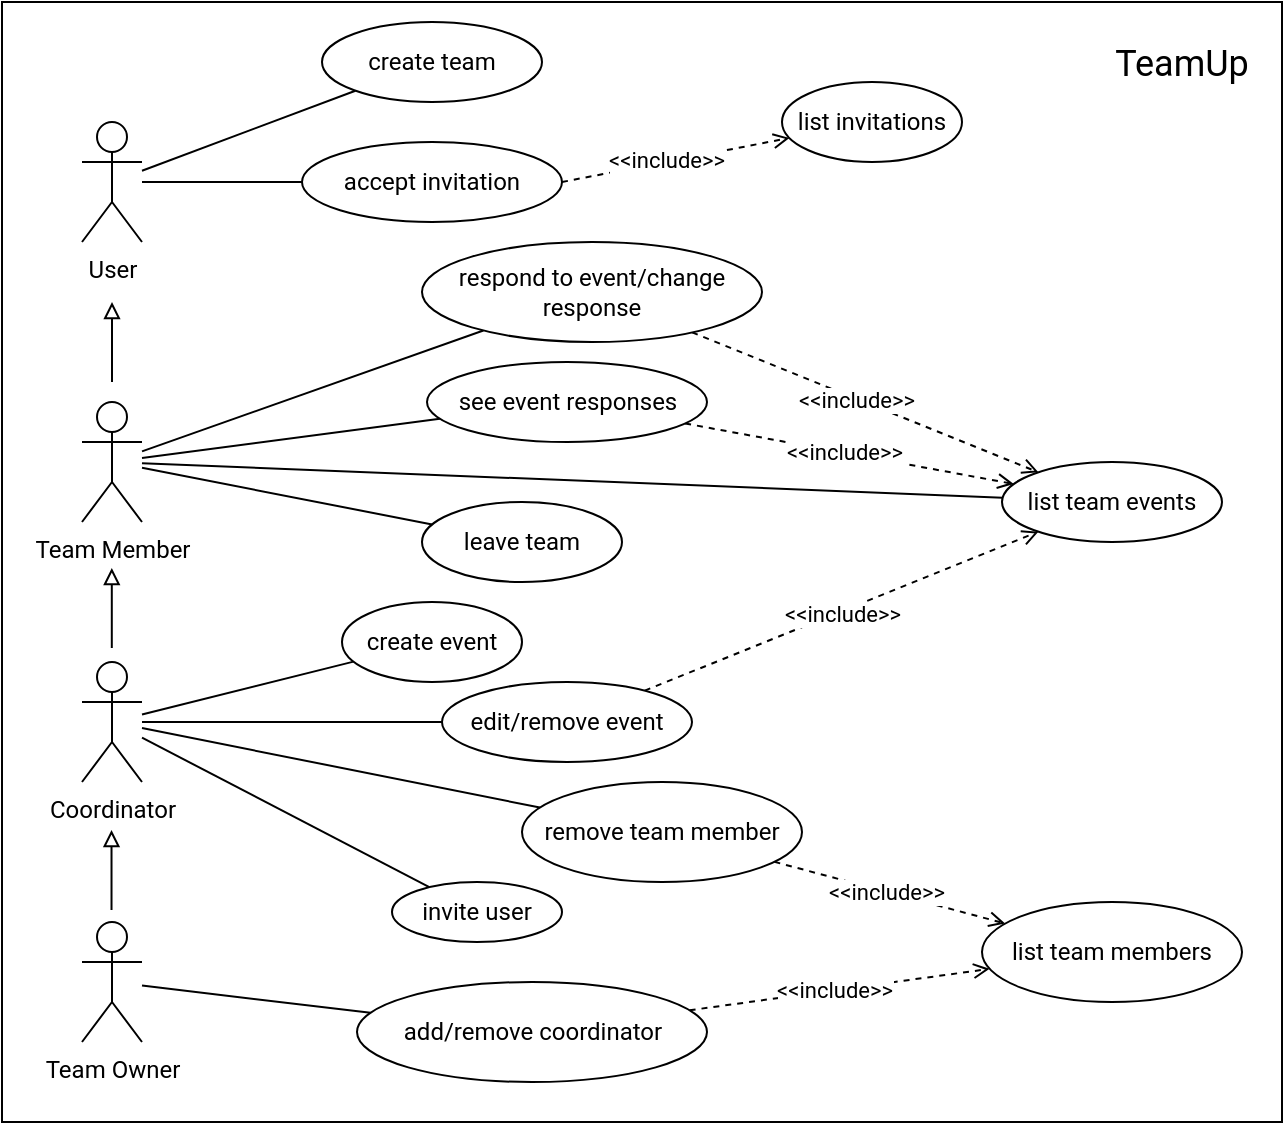 <mxfile version="22.1.21" type="device">
  <diagram name="Page-1" id="GiFJpv1LJOWrHbq2J2IE">
    <mxGraphModel dx="1434" dy="746" grid="1" gridSize="10" guides="1" tooltips="1" connect="1" arrows="1" fold="1" page="1" pageScale="1" pageWidth="850" pageHeight="1100" math="0" shadow="0">
      <root>
        <mxCell id="0" />
        <mxCell id="1" parent="0" />
        <mxCell id="nmK-KXTTSfNpZFvq1lxC-57" value="" style="rounded=0;whiteSpace=wrap;html=1;fontFamily=Roboto;fontSource=https%3A%2F%2Ffonts.googleapis.com%2Fcss%3Ffamily%3DRoboto;fontSize=11;fontColor=default;" parent="1" vertex="1">
          <mxGeometry x="100" y="190" width="640" height="560" as="geometry" />
        </mxCell>
        <mxCell id="nmK-KXTTSfNpZFvq1lxC-13" style="edgeStyle=none;shape=connector;rounded=0;orthogonalLoop=1;jettySize=auto;html=1;labelBackgroundColor=default;strokeColor=default;align=center;verticalAlign=middle;fontFamily=Roboto;fontSource=https%3A%2F%2Ffonts.googleapis.com%2Fcss%3Ffamily%3DRoboto;fontSize=11;fontColor=default;endArrow=none;endFill=0;" parent="1" source="nmK-KXTTSfNpZFvq1lxC-1" target="nmK-KXTTSfNpZFvq1lxC-9" edge="1">
          <mxGeometry relative="1" as="geometry" />
        </mxCell>
        <mxCell id="nmK-KXTTSfNpZFvq1lxC-1" value="Team Owner" style="shape=umlActor;verticalLabelPosition=bottom;verticalAlign=top;html=1;outlineConnect=0;fontFamily=Roboto;fontSource=https%3A%2F%2Ffonts.googleapis.com%2Fcss%3Ffamily%3DRoboto;" parent="1" vertex="1">
          <mxGeometry x="140" y="650" width="30" height="60" as="geometry" />
        </mxCell>
        <mxCell id="nmK-KXTTSfNpZFvq1lxC-5" style="rounded=0;orthogonalLoop=1;jettySize=auto;html=1;endArrow=none;endFill=0;fontFamily=Roboto;fontSource=https%3A%2F%2Ffonts.googleapis.com%2Fcss%3Ffamily%3DRoboto;" parent="1" source="nmK-KXTTSfNpZFvq1lxC-2" target="nmK-KXTTSfNpZFvq1lxC-4" edge="1">
          <mxGeometry relative="1" as="geometry" />
        </mxCell>
        <mxCell id="nmK-KXTTSfNpZFvq1lxC-15" style="edgeStyle=none;shape=connector;rounded=0;orthogonalLoop=1;jettySize=auto;html=1;labelBackgroundColor=default;strokeColor=default;align=center;verticalAlign=middle;fontFamily=Roboto;fontSource=https%3A%2F%2Ffonts.googleapis.com%2Fcss%3Ffamily%3DRoboto;fontSize=11;fontColor=default;endArrow=none;endFill=0;" parent="1" source="nmK-KXTTSfNpZFvq1lxC-2" target="nmK-KXTTSfNpZFvq1lxC-14" edge="1">
          <mxGeometry relative="1" as="geometry" />
        </mxCell>
        <mxCell id="nmK-KXTTSfNpZFvq1lxC-39" style="edgeStyle=none;shape=connector;rounded=0;orthogonalLoop=1;jettySize=auto;html=1;labelBackgroundColor=default;strokeColor=default;align=center;verticalAlign=middle;fontFamily=Roboto;fontSource=https%3A%2F%2Ffonts.googleapis.com%2Fcss%3Ffamily%3DRoboto;fontSize=11;fontColor=default;endArrow=none;endFill=0;" parent="1" source="nmK-KXTTSfNpZFvq1lxC-2" target="nmK-KXTTSfNpZFvq1lxC-37" edge="1">
          <mxGeometry relative="1" as="geometry" />
        </mxCell>
        <mxCell id="nmK-KXTTSfNpZFvq1lxC-41" style="edgeStyle=none;shape=connector;rounded=0;orthogonalLoop=1;jettySize=auto;html=1;labelBackgroundColor=default;strokeColor=default;align=center;verticalAlign=middle;fontFamily=Roboto;fontSource=https%3A%2F%2Ffonts.googleapis.com%2Fcss%3Ffamily%3DRoboto;fontSize=11;fontColor=default;endArrow=none;endFill=0;" parent="1" source="nmK-KXTTSfNpZFvq1lxC-2" target="nmK-KXTTSfNpZFvq1lxC-40" edge="1">
          <mxGeometry relative="1" as="geometry" />
        </mxCell>
        <mxCell id="nmK-KXTTSfNpZFvq1lxC-2" value="Coordinator" style="shape=umlActor;verticalLabelPosition=bottom;verticalAlign=top;html=1;outlineConnect=0;fontFamily=Roboto;fontSource=https%3A%2F%2Ffonts.googleapis.com%2Fcss%3Ffamily%3DRoboto;" parent="1" vertex="1">
          <mxGeometry x="140" y="520" width="30" height="60" as="geometry" />
        </mxCell>
        <mxCell id="nmK-KXTTSfNpZFvq1lxC-11" style="rounded=0;orthogonalLoop=1;jettySize=auto;html=1;endArrow=none;fontFamily=Roboto;endFill=0;fontSource=https%3A%2F%2Ffonts.googleapis.com%2Fcss%3Ffamily%3DRoboto;" parent="1" source="nmK-KXTTSfNpZFvq1lxC-3" target="nmK-KXTTSfNpZFvq1lxC-10" edge="1">
          <mxGeometry relative="1" as="geometry" />
        </mxCell>
        <mxCell id="nmK-KXTTSfNpZFvq1lxC-12" style="edgeStyle=none;shape=connector;rounded=0;orthogonalLoop=1;jettySize=auto;html=1;labelBackgroundColor=default;strokeColor=default;align=center;verticalAlign=middle;fontFamily=Roboto;fontSource=https%3A%2F%2Ffonts.googleapis.com%2Fcss%3Ffamily%3DRoboto;fontSize=11;fontColor=default;endArrow=none;endFill=0;" parent="1" source="nmK-KXTTSfNpZFvq1lxC-3" target="nmK-KXTTSfNpZFvq1lxC-8" edge="1">
          <mxGeometry relative="1" as="geometry" />
        </mxCell>
        <mxCell id="nmK-KXTTSfNpZFvq1lxC-23" style="edgeStyle=none;shape=connector;rounded=0;orthogonalLoop=1;jettySize=auto;html=1;labelBackgroundColor=default;strokeColor=default;align=center;verticalAlign=middle;fontFamily=Roboto;fontSource=https%3A%2F%2Ffonts.googleapis.com%2Fcss%3Ffamily%3DRoboto;fontSize=11;fontColor=default;endArrow=none;endFill=0;" parent="1" source="nmK-KXTTSfNpZFvq1lxC-3" target="nmK-KXTTSfNpZFvq1lxC-22" edge="1">
          <mxGeometry relative="1" as="geometry" />
        </mxCell>
        <mxCell id="nmK-KXTTSfNpZFvq1lxC-30" style="edgeStyle=none;shape=connector;rounded=0;orthogonalLoop=1;jettySize=auto;html=1;labelBackgroundColor=default;strokeColor=default;align=center;verticalAlign=middle;fontFamily=Roboto;fontSource=https%3A%2F%2Ffonts.googleapis.com%2Fcss%3Ffamily%3DRoboto;fontSize=11;fontColor=default;endArrow=none;endFill=0;" parent="1" source="nmK-KXTTSfNpZFvq1lxC-3" target="nmK-KXTTSfNpZFvq1lxC-29" edge="1">
          <mxGeometry relative="1" as="geometry" />
        </mxCell>
        <mxCell id="nmK-KXTTSfNpZFvq1lxC-3" value="Team Member" style="shape=umlActor;verticalLabelPosition=bottom;verticalAlign=top;html=1;outlineConnect=0;fontFamily=Roboto;fontSource=https%3A%2F%2Ffonts.googleapis.com%2Fcss%3Ffamily%3DRoboto;" parent="1" vertex="1">
          <mxGeometry x="140" y="390" width="30" height="60" as="geometry" />
        </mxCell>
        <mxCell id="nmK-KXTTSfNpZFvq1lxC-4" value="create event" style="ellipse;whiteSpace=wrap;html=1;fontFamily=Roboto;fontSource=https%3A%2F%2Ffonts.googleapis.com%2Fcss%3Ffamily%3DRoboto;" parent="1" vertex="1">
          <mxGeometry x="270" y="490" width="90" height="40" as="geometry" />
        </mxCell>
        <mxCell id="nmK-KXTTSfNpZFvq1lxC-36" style="edgeStyle=none;shape=connector;rounded=0;orthogonalLoop=1;jettySize=auto;html=1;labelBackgroundColor=default;strokeColor=default;align=center;verticalAlign=middle;fontFamily=Roboto;fontSource=https%3A%2F%2Ffonts.googleapis.com%2Fcss%3Ffamily%3DRoboto;fontSize=11;fontColor=default;endArrow=open;endFill=0;dashed=1;" parent="1" source="nmK-KXTTSfNpZFvq1lxC-8" target="nmK-KXTTSfNpZFvq1lxC-29" edge="1">
          <mxGeometry relative="1" as="geometry" />
        </mxCell>
        <mxCell id="nmK-KXTTSfNpZFvq1lxC-51" value="&lt;div&gt;&amp;lt;&amp;lt;include&amp;gt;&amp;gt;&lt;/div&gt;" style="edgeLabel;html=1;align=center;verticalAlign=middle;resizable=0;points=[];fontSize=11;fontFamily=Roboto;fontColor=default;" parent="nmK-KXTTSfNpZFvq1lxC-36" vertex="1" connectable="0">
          <mxGeometry x="-0.059" y="-1" relative="1" as="geometry">
            <mxPoint as="offset" />
          </mxGeometry>
        </mxCell>
        <mxCell id="nmK-KXTTSfNpZFvq1lxC-8" value="respond to event/change response" style="ellipse;whiteSpace=wrap;html=1;fontFamily=Roboto;fontSource=https%3A%2F%2Ffonts.googleapis.com%2Fcss%3Ffamily%3DRoboto;" parent="1" vertex="1">
          <mxGeometry x="310" y="310" width="170" height="50" as="geometry" />
        </mxCell>
        <mxCell id="nmK-KXTTSfNpZFvq1lxC-44" style="edgeStyle=none;shape=connector;rounded=0;orthogonalLoop=1;jettySize=auto;html=1;labelBackgroundColor=default;strokeColor=default;align=center;verticalAlign=middle;fontFamily=Roboto;fontSource=https%3A%2F%2Ffonts.googleapis.com%2Fcss%3Ffamily%3DRoboto;fontSize=11;fontColor=default;endArrow=open;endFill=0;dashed=1;" parent="1" source="nmK-KXTTSfNpZFvq1lxC-9" target="nmK-KXTTSfNpZFvq1lxC-42" edge="1">
          <mxGeometry relative="1" as="geometry" />
        </mxCell>
        <mxCell id="nmK-KXTTSfNpZFvq1lxC-54" value="&amp;lt;&amp;lt;include&amp;gt;&amp;gt;" style="edgeLabel;html=1;align=center;verticalAlign=middle;resizable=0;points=[];fontSize=11;fontFamily=Roboto;fontColor=default;" parent="nmK-KXTTSfNpZFvq1lxC-44" vertex="1" connectable="0">
          <mxGeometry x="-0.045" relative="1" as="geometry">
            <mxPoint as="offset" />
          </mxGeometry>
        </mxCell>
        <mxCell id="nmK-KXTTSfNpZFvq1lxC-9" value="add/remove coordinator" style="ellipse;whiteSpace=wrap;html=1;fontFamily=Roboto;fontSource=https%3A%2F%2Ffonts.googleapis.com%2Fcss%3Ffamily%3DRoboto;" parent="1" vertex="1">
          <mxGeometry x="277.5" y="680" width="175" height="50" as="geometry" />
        </mxCell>
        <mxCell id="nmK-KXTTSfNpZFvq1lxC-10" value="leave team" style="ellipse;whiteSpace=wrap;html=1;fontFamily=Roboto;fontSource=https%3A%2F%2Ffonts.googleapis.com%2Fcss%3Ffamily%3DRoboto;" parent="1" vertex="1">
          <mxGeometry x="310" y="440" width="100" height="40" as="geometry" />
        </mxCell>
        <mxCell id="nmK-KXTTSfNpZFvq1lxC-14" value="invite user" style="ellipse;whiteSpace=wrap;html=1;fontFamily=Roboto;fontSource=https%3A%2F%2Ffonts.googleapis.com%2Fcss%3Ffamily%3DRoboto;" parent="1" vertex="1">
          <mxGeometry x="295" y="630" width="85" height="30" as="geometry" />
        </mxCell>
        <mxCell id="nmK-KXTTSfNpZFvq1lxC-20" style="edgeStyle=none;shape=connector;rounded=0;orthogonalLoop=1;jettySize=auto;html=1;labelBackgroundColor=default;strokeColor=default;align=center;verticalAlign=middle;fontFamily=Roboto;fontSource=https%3A%2F%2Ffonts.googleapis.com%2Fcss%3Ffamily%3DRoboto;fontSize=11;fontColor=default;endArrow=none;endFill=0;" parent="1" source="nmK-KXTTSfNpZFvq1lxC-16" target="nmK-KXTTSfNpZFvq1lxC-18" edge="1">
          <mxGeometry relative="1" as="geometry" />
        </mxCell>
        <mxCell id="nmK-KXTTSfNpZFvq1lxC-21" style="edgeStyle=none;shape=connector;rounded=0;orthogonalLoop=1;jettySize=auto;html=1;labelBackgroundColor=default;strokeColor=default;align=center;verticalAlign=middle;fontFamily=Roboto;fontSource=https%3A%2F%2Ffonts.googleapis.com%2Fcss%3Ffamily%3DRoboto;fontSize=11;fontColor=default;endArrow=none;endFill=0;" parent="1" source="nmK-KXTTSfNpZFvq1lxC-16" target="nmK-KXTTSfNpZFvq1lxC-19" edge="1">
          <mxGeometry relative="1" as="geometry" />
        </mxCell>
        <mxCell id="nmK-KXTTSfNpZFvq1lxC-16" value="User" style="shape=umlActor;verticalLabelPosition=bottom;verticalAlign=top;html=1;outlineConnect=0;fontFamily=Roboto;fontSource=https%3A%2F%2Ffonts.googleapis.com%2Fcss%3Ffamily%3DRoboto;" parent="1" vertex="1">
          <mxGeometry x="140" y="250" width="30" height="60" as="geometry" />
        </mxCell>
        <mxCell id="nmK-KXTTSfNpZFvq1lxC-34" style="edgeStyle=none;shape=connector;rounded=0;orthogonalLoop=1;jettySize=auto;html=1;exitX=1;exitY=0.5;exitDx=0;exitDy=0;labelBackgroundColor=default;strokeColor=default;align=center;verticalAlign=middle;fontFamily=Roboto;fontSource=https%3A%2F%2Ffonts.googleapis.com%2Fcss%3Ffamily%3DRoboto;fontSize=11;fontColor=default;endArrow=open;endFill=0;dashed=1;" parent="1" source="nmK-KXTTSfNpZFvq1lxC-18" target="nmK-KXTTSfNpZFvq1lxC-31" edge="1">
          <mxGeometry relative="1" as="geometry" />
        </mxCell>
        <mxCell id="nmK-KXTTSfNpZFvq1lxC-56" value="&amp;lt;&amp;lt;include&amp;gt;&amp;gt;" style="edgeLabel;html=1;align=center;verticalAlign=middle;resizable=0;points=[];fontSize=11;fontFamily=Roboto;fontColor=default;" parent="nmK-KXTTSfNpZFvq1lxC-34" vertex="1" connectable="0">
          <mxGeometry x="-0.095" y="1" relative="1" as="geometry">
            <mxPoint as="offset" />
          </mxGeometry>
        </mxCell>
        <mxCell id="nmK-KXTTSfNpZFvq1lxC-18" value="accept invitation" style="ellipse;whiteSpace=wrap;html=1;fontFamily=Roboto;fontSource=https%3A%2F%2Ffonts.googleapis.com%2Fcss%3Ffamily%3DRoboto;" parent="1" vertex="1">
          <mxGeometry x="250" y="260" width="130" height="40" as="geometry" />
        </mxCell>
        <mxCell id="nmK-KXTTSfNpZFvq1lxC-19" value="create team" style="ellipse;whiteSpace=wrap;html=1;fontFamily=Roboto;fontSource=https%3A%2F%2Ffonts.googleapis.com%2Fcss%3Ffamily%3DRoboto;" parent="1" vertex="1">
          <mxGeometry x="260" y="200" width="110" height="40" as="geometry" />
        </mxCell>
        <mxCell id="nmK-KXTTSfNpZFvq1lxC-35" style="edgeStyle=none;shape=connector;rounded=0;orthogonalLoop=1;jettySize=auto;html=1;labelBackgroundColor=default;strokeColor=default;align=center;verticalAlign=middle;fontFamily=Roboto;fontSource=https%3A%2F%2Ffonts.googleapis.com%2Fcss%3Ffamily%3DRoboto;fontSize=11;fontColor=default;endArrow=open;endFill=0;dashed=1;" parent="1" source="nmK-KXTTSfNpZFvq1lxC-22" target="nmK-KXTTSfNpZFvq1lxC-29" edge="1">
          <mxGeometry relative="1" as="geometry" />
        </mxCell>
        <mxCell id="nmK-KXTTSfNpZFvq1lxC-52" value="&amp;lt;&amp;lt;include&amp;gt;&amp;gt;" style="edgeLabel;html=1;align=center;verticalAlign=middle;resizable=0;points=[];fontSize=11;fontFamily=Roboto;fontColor=default;" parent="nmK-KXTTSfNpZFvq1lxC-35" vertex="1" connectable="0">
          <mxGeometry x="-0.043" relative="1" as="geometry">
            <mxPoint as="offset" />
          </mxGeometry>
        </mxCell>
        <mxCell id="nmK-KXTTSfNpZFvq1lxC-22" value="see event responses" style="ellipse;whiteSpace=wrap;html=1;fontFamily=Roboto;fontSource=https%3A%2F%2Ffonts.googleapis.com%2Fcss%3Ffamily%3DRoboto;" parent="1" vertex="1">
          <mxGeometry x="312.5" y="370" width="140" height="40" as="geometry" />
        </mxCell>
        <mxCell id="nmK-KXTTSfNpZFvq1lxC-29" value="list team events" style="ellipse;whiteSpace=wrap;html=1;fontFamily=Roboto;fontSource=https%3A%2F%2Ffonts.googleapis.com%2Fcss%3Ffamily%3DRoboto;" parent="1" vertex="1">
          <mxGeometry x="600" y="420" width="110" height="40" as="geometry" />
        </mxCell>
        <mxCell id="nmK-KXTTSfNpZFvq1lxC-31" value="list invitations" style="ellipse;whiteSpace=wrap;html=1;fontFamily=Roboto;fontSource=https%3A%2F%2Ffonts.googleapis.com%2Fcss%3Ffamily%3DRoboto;" parent="1" vertex="1">
          <mxGeometry x="490" y="230" width="90" height="40" as="geometry" />
        </mxCell>
        <mxCell id="nmK-KXTTSfNpZFvq1lxC-38" style="edgeStyle=none;shape=connector;rounded=0;orthogonalLoop=1;jettySize=auto;html=1;labelBackgroundColor=default;strokeColor=default;align=center;verticalAlign=middle;fontFamily=Roboto;fontSource=https%3A%2F%2Ffonts.googleapis.com%2Fcss%3Ffamily%3DRoboto;fontSize=11;fontColor=default;endArrow=open;endFill=0;dashed=1;" parent="1" source="nmK-KXTTSfNpZFvq1lxC-37" target="nmK-KXTTSfNpZFvq1lxC-29" edge="1">
          <mxGeometry relative="1" as="geometry" />
        </mxCell>
        <mxCell id="nmK-KXTTSfNpZFvq1lxC-53" value="&amp;lt;&amp;lt;include&amp;gt;&amp;gt;" style="edgeLabel;html=1;align=center;verticalAlign=middle;resizable=0;points=[];fontSize=11;fontFamily=Roboto;fontColor=default;" parent="nmK-KXTTSfNpZFvq1lxC-38" vertex="1" connectable="0">
          <mxGeometry x="-0.005" y="-1" relative="1" as="geometry">
            <mxPoint as="offset" />
          </mxGeometry>
        </mxCell>
        <mxCell id="nmK-KXTTSfNpZFvq1lxC-37" value="edit/remove event" style="ellipse;whiteSpace=wrap;html=1;fontFamily=Roboto;fontSource=https%3A%2F%2Ffonts.googleapis.com%2Fcss%3Ffamily%3DRoboto;" parent="1" vertex="1">
          <mxGeometry x="320" y="530" width="125" height="40" as="geometry" />
        </mxCell>
        <mxCell id="nmK-KXTTSfNpZFvq1lxC-43" style="edgeStyle=none;shape=connector;rounded=0;orthogonalLoop=1;jettySize=auto;html=1;labelBackgroundColor=default;strokeColor=default;align=center;verticalAlign=middle;fontFamily=Roboto;fontSource=https%3A%2F%2Ffonts.googleapis.com%2Fcss%3Ffamily%3DRoboto;fontSize=11;fontColor=default;endArrow=open;endFill=0;dashed=1;" parent="1" source="nmK-KXTTSfNpZFvq1lxC-40" target="nmK-KXTTSfNpZFvq1lxC-42" edge="1">
          <mxGeometry relative="1" as="geometry" />
        </mxCell>
        <mxCell id="nmK-KXTTSfNpZFvq1lxC-55" value="&amp;lt;&amp;lt;include&amp;gt;&amp;gt;" style="edgeLabel;html=1;align=center;verticalAlign=middle;resizable=0;points=[];fontSize=11;fontFamily=Roboto;fontColor=default;" parent="nmK-KXTTSfNpZFvq1lxC-43" vertex="1" connectable="0">
          <mxGeometry x="-0.025" relative="1" as="geometry">
            <mxPoint as="offset" />
          </mxGeometry>
        </mxCell>
        <mxCell id="nmK-KXTTSfNpZFvq1lxC-40" value="remove team member" style="ellipse;whiteSpace=wrap;html=1;fontFamily=Roboto;fontSource=https%3A%2F%2Ffonts.googleapis.com%2Fcss%3Ffamily%3DRoboto;" parent="1" vertex="1">
          <mxGeometry x="360" y="580" width="140" height="50" as="geometry" />
        </mxCell>
        <mxCell id="nmK-KXTTSfNpZFvq1lxC-42" value="list team members" style="ellipse;whiteSpace=wrap;html=1;fontFamily=Roboto;fontSource=https%3A%2F%2Ffonts.googleapis.com%2Fcss%3Ffamily%3DRoboto;" parent="1" vertex="1">
          <mxGeometry x="590" y="640" width="130" height="50" as="geometry" />
        </mxCell>
        <mxCell id="nmK-KXTTSfNpZFvq1lxC-48" value="" style="endArrow=block;html=1;rounded=0;labelBackgroundColor=default;strokeColor=default;align=center;verticalAlign=middle;fontFamily=Roboto;fontSource=https%3A%2F%2Ffonts.googleapis.com%2Fcss%3Ffamily%3DRoboto;fontSize=11;fontColor=default;shape=connector;endFill=0;" parent="1" edge="1">
          <mxGeometry width="50" height="50" relative="1" as="geometry">
            <mxPoint x="155" y="380" as="sourcePoint" />
            <mxPoint x="155" y="340" as="targetPoint" />
          </mxGeometry>
        </mxCell>
        <mxCell id="nmK-KXTTSfNpZFvq1lxC-49" value="" style="endArrow=block;html=1;rounded=0;labelBackgroundColor=default;strokeColor=default;align=center;verticalAlign=middle;fontFamily=Roboto;fontSource=https%3A%2F%2Ffonts.googleapis.com%2Fcss%3Ffamily%3DRoboto;fontSize=11;fontColor=default;shape=connector;endFill=0;" parent="1" edge="1">
          <mxGeometry width="50" height="50" relative="1" as="geometry">
            <mxPoint x="154.9" y="513" as="sourcePoint" />
            <mxPoint x="154.9" y="473" as="targetPoint" />
          </mxGeometry>
        </mxCell>
        <mxCell id="nmK-KXTTSfNpZFvq1lxC-50" value="" style="endArrow=block;html=1;rounded=0;labelBackgroundColor=default;strokeColor=default;align=center;verticalAlign=middle;fontFamily=Roboto;fontSource=https%3A%2F%2Ffonts.googleapis.com%2Fcss%3Ffamily%3DRoboto;fontSize=11;fontColor=default;shape=connector;endFill=0;" parent="1" edge="1">
          <mxGeometry width="50" height="50" relative="1" as="geometry">
            <mxPoint x="154.76" y="644" as="sourcePoint" />
            <mxPoint x="154.76" y="604" as="targetPoint" />
          </mxGeometry>
        </mxCell>
        <mxCell id="nmK-KXTTSfNpZFvq1lxC-58" value="TeamUp" style="text;html=1;strokeColor=none;fillColor=none;align=center;verticalAlign=middle;whiteSpace=wrap;rounded=0;fontSize=18;fontFamily=Roboto;fontColor=default;" parent="1" vertex="1">
          <mxGeometry x="650" y="205" width="80" height="30" as="geometry" />
        </mxCell>
      </root>
    </mxGraphModel>
  </diagram>
</mxfile>
